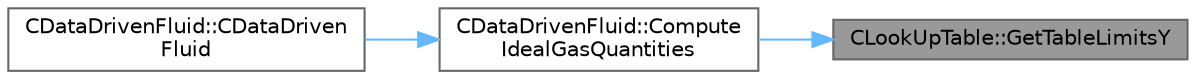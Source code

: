 digraph "CLookUpTable::GetTableLimitsY"
{
 // LATEX_PDF_SIZE
  bgcolor="transparent";
  edge [fontname=Helvetica,fontsize=10,labelfontname=Helvetica,labelfontsize=10];
  node [fontname=Helvetica,fontsize=10,shape=box,height=0.2,width=0.4];
  rankdir="RL";
  Node1 [id="Node000001",label="CLookUpTable::GetTableLimitsY",height=0.2,width=0.4,color="gray40", fillcolor="grey60", style="filled", fontcolor="black",tooltip="Determine the minimum and maximum value of the second controlling variable."];
  Node1 -> Node2 [id="edge1_Node000001_Node000002",dir="back",color="steelblue1",style="solid",tooltip=" "];
  Node2 [id="Node000002",label="CDataDrivenFluid::Compute\lIdealGasQuantities",height=0.2,width=0.4,color="grey40", fillcolor="white", style="filled",URL="$classCDataDrivenFluid.html#a9dc486b3550f65a243ad8e5c39ae7791",tooltip=" "];
  Node2 -> Node3 [id="edge2_Node000002_Node000003",dir="back",color="steelblue1",style="solid",tooltip=" "];
  Node3 [id="Node000003",label="CDataDrivenFluid::CDataDriven\lFluid",height=0.2,width=0.4,color="grey40", fillcolor="white", style="filled",URL="$classCDataDrivenFluid.html#ad7ecdddc41ba7e0b95da2459ca77b2c7",tooltip="Constructor of the class."];
}
